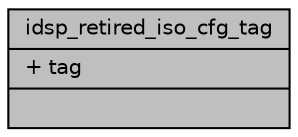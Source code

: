digraph "idsp_retired_iso_cfg_tag"
{
 // INTERACTIVE_SVG=YES
 // LATEX_PDF_SIZE
  bgcolor="transparent";
  edge [fontname="Helvetica",fontsize="10",labelfontname="Helvetica",labelfontsize="10"];
  node [fontname="Helvetica",fontsize="10",shape=record];
  Node1 [label="{idsp_retired_iso_cfg_tag\n|+ tag\l|}",height=0.2,width=0.4,color="black", fillcolor="grey75", style="filled", fontcolor="black",tooltip=" "];
}
